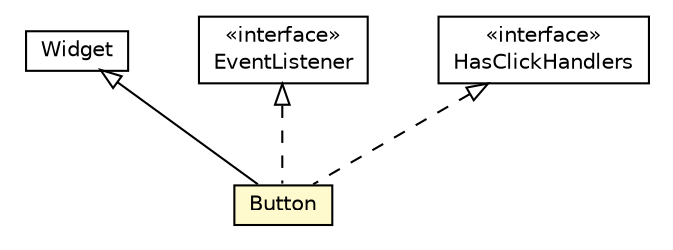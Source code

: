 #!/usr/local/bin/dot
#
# Class diagram 
# Generated by UMLGraph version 5.4 (http://www.umlgraph.org/)
#

digraph G {
	edge [fontname="Helvetica",fontsize=10,labelfontname="Helvetica",labelfontsize=10];
	node [fontname="Helvetica",fontsize=10,shape=plaintext];
	nodesep=0.25;
	ranksep=0.5;
	// hu.sch.kfc.client.ui.widget.Button
	c2767 [label=<<table title="hu.sch.kfc.client.ui.widget.Button" border="0" cellborder="1" cellspacing="0" cellpadding="2" port="p" bgcolor="lemonChiffon" href="./Button.html">
		<tr><td><table border="0" cellspacing="0" cellpadding="1">
<tr><td align="center" balign="center"> Button </td></tr>
		</table></td></tr>
		</table>>, URL="./Button.html", fontname="Helvetica", fontcolor="black", fontsize=10.0];
	//hu.sch.kfc.client.ui.widget.Button extends com.google.gwt.user.client.ui.Widget
	c2825:p -> c2767:p [dir=back,arrowtail=empty];
	//hu.sch.kfc.client.ui.widget.Button implements com.google.gwt.user.client.EventListener
	c2826:p -> c2767:p [dir=back,arrowtail=empty,style=dashed];
	//hu.sch.kfc.client.ui.widget.Button implements com.google.gwt.event.dom.client.HasClickHandlers
	c2828:p -> c2767:p [dir=back,arrowtail=empty,style=dashed];
	// com.google.gwt.user.client.ui.Widget
	c2825 [label=<<table title="com.google.gwt.user.client.ui.Widget" border="0" cellborder="1" cellspacing="0" cellpadding="2" port="p">
		<tr><td><table border="0" cellspacing="0" cellpadding="1">
<tr><td align="center" balign="center"> Widget </td></tr>
		</table></td></tr>
		</table>>, URL="null", fontname="Helvetica", fontcolor="black", fontsize=10.0];
	// com.google.gwt.event.dom.client.HasClickHandlers
	c2828 [label=<<table title="com.google.gwt.event.dom.client.HasClickHandlers" border="0" cellborder="1" cellspacing="0" cellpadding="2" port="p">
		<tr><td><table border="0" cellspacing="0" cellpadding="1">
<tr><td align="center" balign="center"> &#171;interface&#187; </td></tr>
<tr><td align="center" balign="center"> HasClickHandlers </td></tr>
		</table></td></tr>
		</table>>, URL="null", fontname="Helvetica", fontcolor="black", fontsize=10.0];
	// com.google.gwt.user.client.EventListener
	c2826 [label=<<table title="com.google.gwt.user.client.EventListener" border="0" cellborder="1" cellspacing="0" cellpadding="2" port="p">
		<tr><td><table border="0" cellspacing="0" cellpadding="1">
<tr><td align="center" balign="center"> &#171;interface&#187; </td></tr>
<tr><td align="center" balign="center"> EventListener </td></tr>
		</table></td></tr>
		</table>>, URL="null", fontname="Helvetica", fontcolor="black", fontsize=10.0];
}

